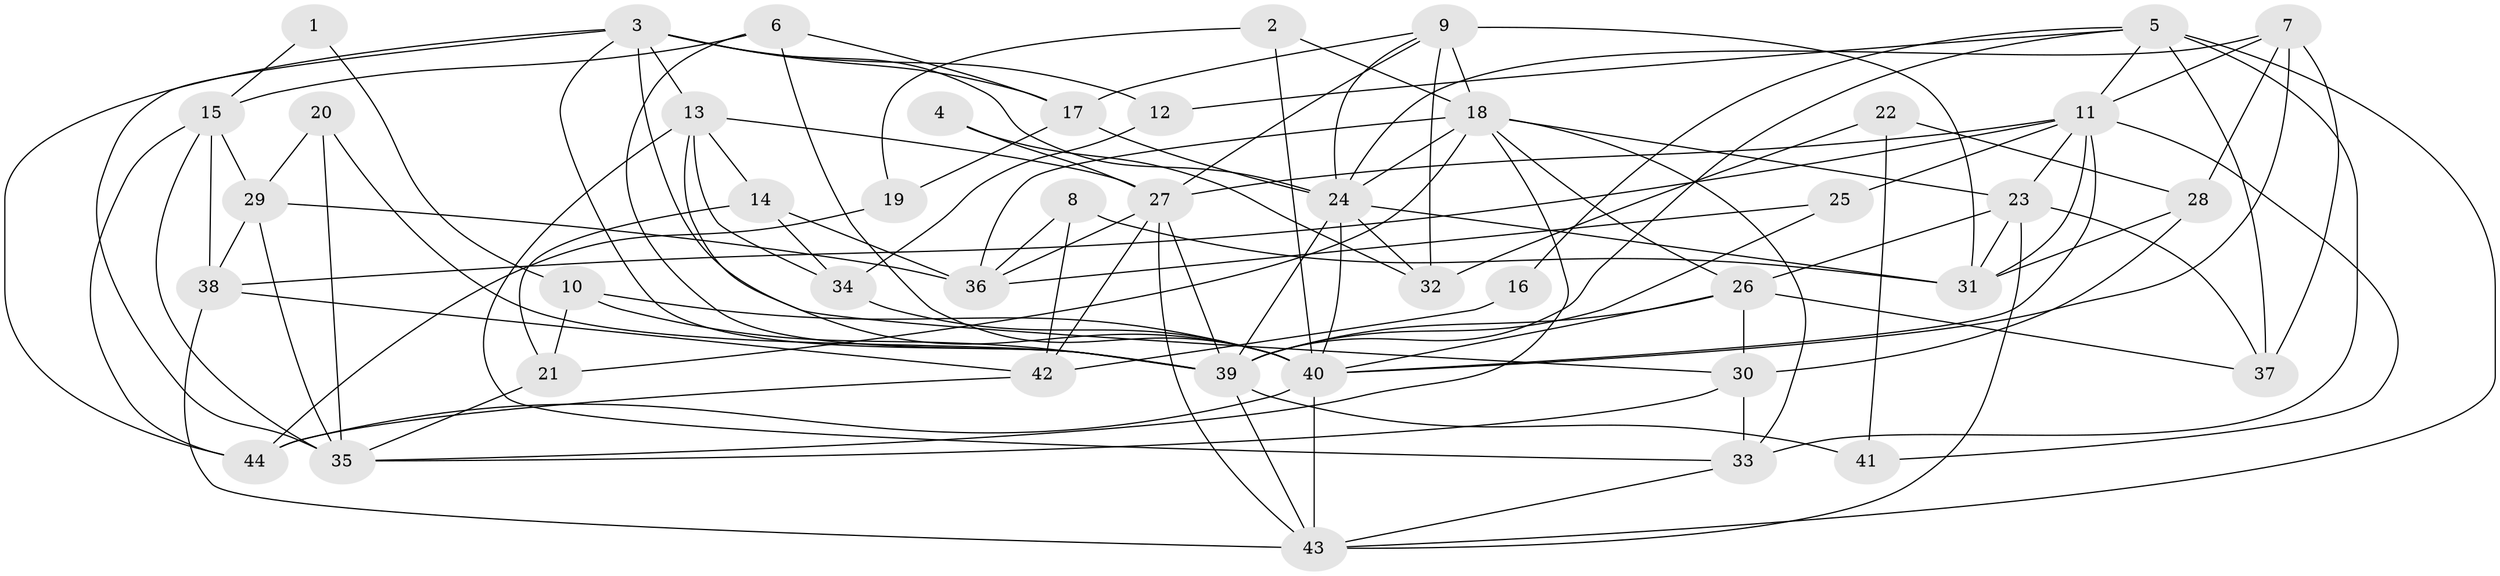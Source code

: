 // original degree distribution, {5: 0.2159090909090909, 3: 0.23863636363636365, 2: 0.19318181818181818, 4: 0.18181818181818182, 6: 0.125, 7: 0.03409090909090909, 9: 0.011363636363636364}
// Generated by graph-tools (version 1.1) at 2025/02/03/09/25 03:02:03]
// undirected, 44 vertices, 115 edges
graph export_dot {
graph [start="1"]
  node [color=gray90,style=filled];
  1;
  2;
  3;
  4;
  5;
  6;
  7;
  8;
  9;
  10;
  11;
  12;
  13;
  14;
  15;
  16;
  17;
  18;
  19;
  20;
  21;
  22;
  23;
  24;
  25;
  26;
  27;
  28;
  29;
  30;
  31;
  32;
  33;
  34;
  35;
  36;
  37;
  38;
  39;
  40;
  41;
  42;
  43;
  44;
  1 -- 10 [weight=1.0];
  1 -- 15 [weight=1.0];
  2 -- 18 [weight=1.0];
  2 -- 19 [weight=1.0];
  2 -- 40 [weight=1.0];
  3 -- 12 [weight=1.0];
  3 -- 13 [weight=2.0];
  3 -- 17 [weight=1.0];
  3 -- 24 [weight=1.0];
  3 -- 30 [weight=1.0];
  3 -- 35 [weight=1.0];
  3 -- 39 [weight=1.0];
  3 -- 44 [weight=2.0];
  4 -- 27 [weight=3.0];
  4 -- 32 [weight=1.0];
  5 -- 11 [weight=1.0];
  5 -- 12 [weight=1.0];
  5 -- 16 [weight=1.0];
  5 -- 33 [weight=1.0];
  5 -- 37 [weight=2.0];
  5 -- 39 [weight=1.0];
  5 -- 43 [weight=1.0];
  6 -- 15 [weight=1.0];
  6 -- 17 [weight=1.0];
  6 -- 39 [weight=1.0];
  6 -- 40 [weight=1.0];
  7 -- 11 [weight=1.0];
  7 -- 24 [weight=1.0];
  7 -- 28 [weight=1.0];
  7 -- 37 [weight=1.0];
  7 -- 40 [weight=2.0];
  8 -- 31 [weight=1.0];
  8 -- 36 [weight=1.0];
  8 -- 42 [weight=2.0];
  9 -- 17 [weight=1.0];
  9 -- 18 [weight=2.0];
  9 -- 24 [weight=1.0];
  9 -- 27 [weight=1.0];
  9 -- 31 [weight=2.0];
  9 -- 32 [weight=1.0];
  10 -- 21 [weight=1.0];
  10 -- 39 [weight=1.0];
  10 -- 40 [weight=2.0];
  11 -- 23 [weight=1.0];
  11 -- 25 [weight=1.0];
  11 -- 27 [weight=1.0];
  11 -- 31 [weight=1.0];
  11 -- 38 [weight=1.0];
  11 -- 40 [weight=1.0];
  11 -- 41 [weight=1.0];
  12 -- 34 [weight=1.0];
  13 -- 14 [weight=1.0];
  13 -- 27 [weight=1.0];
  13 -- 33 [weight=1.0];
  13 -- 34 [weight=1.0];
  13 -- 40 [weight=1.0];
  14 -- 21 [weight=1.0];
  14 -- 34 [weight=1.0];
  14 -- 36 [weight=1.0];
  15 -- 29 [weight=1.0];
  15 -- 35 [weight=1.0];
  15 -- 38 [weight=1.0];
  15 -- 44 [weight=1.0];
  16 -- 42 [weight=1.0];
  17 -- 19 [weight=1.0];
  17 -- 24 [weight=1.0];
  18 -- 21 [weight=1.0];
  18 -- 23 [weight=1.0];
  18 -- 24 [weight=1.0];
  18 -- 26 [weight=1.0];
  18 -- 33 [weight=1.0];
  18 -- 35 [weight=1.0];
  18 -- 36 [weight=1.0];
  19 -- 44 [weight=1.0];
  20 -- 29 [weight=1.0];
  20 -- 35 [weight=1.0];
  20 -- 39 [weight=1.0];
  21 -- 35 [weight=1.0];
  22 -- 28 [weight=1.0];
  22 -- 32 [weight=1.0];
  22 -- 41 [weight=1.0];
  23 -- 26 [weight=1.0];
  23 -- 31 [weight=1.0];
  23 -- 37 [weight=1.0];
  23 -- 43 [weight=1.0];
  24 -- 31 [weight=1.0];
  24 -- 32 [weight=1.0];
  24 -- 39 [weight=1.0];
  24 -- 40 [weight=1.0];
  25 -- 36 [weight=1.0];
  25 -- 39 [weight=1.0];
  26 -- 30 [weight=1.0];
  26 -- 37 [weight=1.0];
  26 -- 39 [weight=1.0];
  26 -- 40 [weight=1.0];
  27 -- 36 [weight=2.0];
  27 -- 39 [weight=2.0];
  27 -- 42 [weight=1.0];
  27 -- 43 [weight=1.0];
  28 -- 30 [weight=1.0];
  28 -- 31 [weight=1.0];
  29 -- 35 [weight=1.0];
  29 -- 36 [weight=1.0];
  29 -- 38 [weight=1.0];
  30 -- 33 [weight=1.0];
  30 -- 35 [weight=1.0];
  33 -- 43 [weight=1.0];
  34 -- 40 [weight=1.0];
  38 -- 42 [weight=1.0];
  38 -- 43 [weight=1.0];
  39 -- 41 [weight=2.0];
  39 -- 43 [weight=1.0];
  40 -- 43 [weight=1.0];
  40 -- 44 [weight=1.0];
  42 -- 44 [weight=1.0];
}
